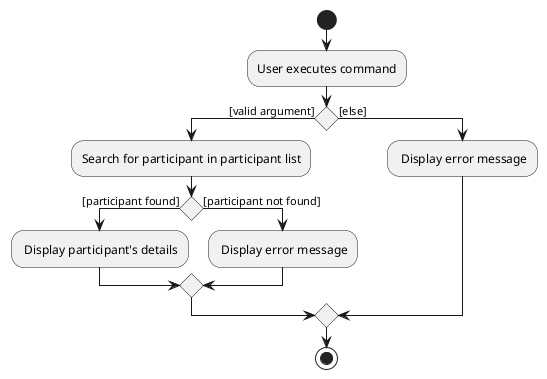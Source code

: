 @startuml
start
:User executes command;

'Since the beta syntax does not support placing the condition outside the
'diamond we place it as the true branch instead.

if () then ([valid argument])
    :Search for participant in participant list;
    if () then ([participant found])
        : Display participant's details;
    else ([participant not found])
        : Display error message;
    endif
else ([else])
    : Display error message;
endif
stop
@enduml
